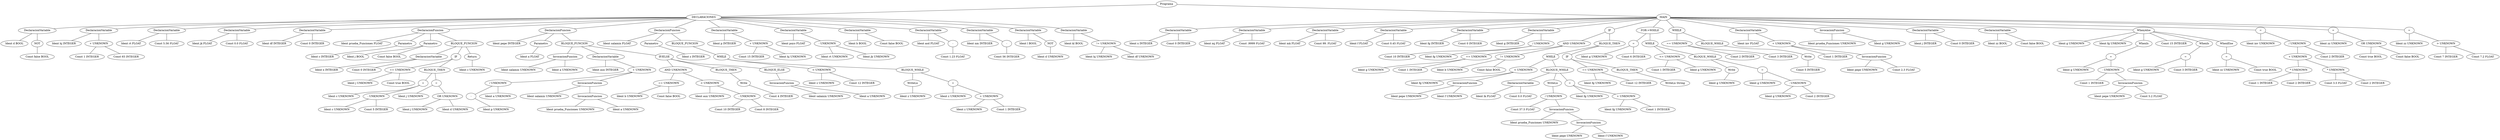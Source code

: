 graph G {1 [label="Programa"]
2 [label="DECLARACIONES"]
1 -- 2
3 [label="DeclaracionVariable"]
2 -- 3
4 [label="Ident d BOOL"]
3 -- 4
5 [label="NOT"]
3 -- 5
6 [label="Const false BOOL"]
5 -- 6
7 [label="DeclaracionVariable"]
2 -- 7
8 [label="Ident hj INTEGER"]
7 -- 8
9 [label="+ UNKNOWN"]
7 -- 9
10 [label="Const 1 INTEGER"]
9 -- 10
11 [label="Const 65 INTEGER"]
9 -- 11
12 [label="DeclaracionVariable"]
2 -- 12
13 [label="Ident rt FLOAT"]
12 -- 13
14 [label="Const 5.56 FLOAT"]
12 -- 14
15 [label="DeclaracionVariable"]
2 -- 15
16 [label="Ident jk FLOAT"]
15 -- 16
17 [label="Const 0.0 FLOAT"]
15 -- 17
18 [label="DeclaracionVariable"]
2 -- 18
19 [label="Ident df INTEGER"]
18 -- 19
20 [label="Const 0 INTEGER"]
18 -- 20
21 [label="DeclaracionFuncion"]
2 -- 21
22 [label="Ident prueba_Funciones FLOAT"]
21 -- 22
23 [label="Parametro"]
21 -- 23
24 [label="Ident c INTEGER"]
23 -- 24
25 [label="Parametro"]
21 -- 25
26 [label="Ident j BOOL"]
25 -- 26
27 [label="Const false BOOL"]
25 -- 27
28 [label="BLOQUE_FUNCION"]
21 -- 28
29 [label="DeclaracionVariable"]
28 -- 29
30 [label="Ident x INTEGER"]
29 -- 30
31 [label="Const 0 INTEGER"]
29 -- 31
32 [label="IF"]
28 -- 32
33 [label="== UNKNOWN"]
32 -- 33
34 [label="Ident j UNKNOWN"]
33 -- 34
35 [label="Const true BOOL"]
33 -- 35
36 [label="BLOQUE_THEN"]
32 -- 36
37 [label="="]
36 -- 37
38 [label="Ident c UNKNOWN"]
37 -- 38
39 [label="- UNKNOWN"]
37 -- 39
40 [label="Ident c UNKNOWN"]
39 -- 40
41 [label="Const 5 INTEGER"]
39 -- 41
42 [label="="]
36 -- 42
43 [label="Ident j UNKNOWN"]
42 -- 43
44 [label="OR UNKNOWN"]
42 -- 44
45 [label="Ident j UNKNOWN"]
44 -- 45
46 [label="Ident d UNKNOWN"]
44 -- 46
47 [label="Return"]
28 -- 47
48 [label="Ident c UNKNOWN"]
47 -- 48
49 [label="DeclaracionFuncion"]
2 -- 49
50 [label="Ident pepe INTEGER"]
49 -- 50
51 [label="Parametro"]
49 -- 51
52 [label="Ident a FLOAT"]
51 -- 52
53 [label="BLOQUE_FUNCION"]
49 -- 53
54 [label="InvocacionFuncion"]
53 -- 54
55 [label="Ident salamin UNKNOWN"]
54 -- 55
56 [label="Ident a UNKNOWN"]
54 -- 56
57 [label="DeclaracionVariable"]
53 -- 57
58 [label="Ident aux INTEGER"]
57 -- 58
59 [label="+ UNKNOWN"]
57 -- 59
60 [label="/ UNKNOWN"]
59 -- 60
61 [label="-"]
60 -- 61
62 [label="Ident p UNKNOWN"]
61 -- 62
63 [label="Ident a UNKNOWN"]
60 -- 63
64 [label="InvocacionFuncion"]
59 -- 64
65 [label="Ident salamin UNKNOWN"]
64 -- 65
66 [label="InvocacionFuncion"]
64 -- 66
67 [label="Ident prueba_Funciones UNKNOWN"]
66 -- 67
68 [label="Ident a UNKNOWN"]
66 -- 68
69 [label="IF/ELSE"]
53 -- 69
70 [label="AND UNKNOWN"]
69 -- 70
71 [label="== UNKNOWN"]
70 -- 71
72 [label="Ident b UNKNOWN"]
71 -- 72
73 [label="Const false BOOL"]
71 -- 73
74 [label="< UNKNOWN"]
70 -- 74
75 [label="Ident aux UNKNOWN"]
74 -- 75
76 [label="- UNKNOWN"]
74 -- 76
77 [label="Const 10 INTEGER"]
76 -- 77
78 [label="Const 8 INTEGER"]
76 -- 78
79 [label="BLOQUE_THEN"]
69 -- 79
80 [label="Write"]
79 -- 80
81 [label="Const 4 INTEGER"]
80 -- 81
82 [label="BLOQUE_ELSE"]
69 -- 82
83 [label="InvocacionFuncion"]
82 -- 83
84 [label="Ident salamin UNKNOWN"]
83 -- 84
85 [label="Ident a UNKNOWN"]
83 -- 85
86 [label="DeclaracionFuncion"]
2 -- 86
87 [label="Ident salamin FLOAT"]
86 -- 87
88 [label="Parametro"]
86 -- 88
89 [label="Ident z INTEGER"]
88 -- 89
90 [label="BLOQUE_FUNCION"]
86 -- 90
91 [label="WHILE"]
90 -- 91
92 [label="< UNKNOWN"]
91 -- 92
93 [label="Ident z UNKNOWN"]
92 -- 93
94 [label="Const 12 INTEGER"]
92 -- 94
95 [label="BLOQUE_WHILE"]
91 -- 95
96 [label="WriteLn"]
95 -- 96
97 [label="Ident z UNKNOWN"]
96 -- 97
98 [label="="]
95 -- 98
99 [label="Ident z UNKNOWN"]
98 -- 99
100 [label="+ UNKNOWN"]
98 -- 100
101 [label="Ident z UNKNOWN"]
100 -- 101
102 [label="Const 1 INTEGER"]
100 -- 102
103 [label="DeclaracionVariable"]
2 -- 103
104 [label="Ident p INTEGER"]
103 -- 104
105 [label="+ UNKNOWN"]
103 -- 105
106 [label="Const 15 INTEGER"]
105 -- 106
107 [label="Ident hj UNKNOWN"]
105 -- 107
108 [label="DeclaracionVariable"]
2 -- 108
109 [label="Ident poyo FLOAT"]
108 -- 109
110 [label="- UNKNOWN"]
108 -- 110
111 [label="Ident rt UNKNOWN"]
110 -- 111
112 [label="Ident jk UNKNOWN"]
110 -- 112
113 [label="DeclaracionVariable"]
2 -- 113
114 [label="Ident b BOOL"]
113 -- 114
115 [label="Const false BOOL"]
113 -- 115
116 [label="DeclaracionVariable"]
2 -- 116
117 [label="Ident asd FLOAT"]
116 -- 117
118 [label="-"]
116 -- 118
119 [label="Const 1.23 FLOAT"]
118 -- 119
120 [label="DeclaracionVariable"]
2 -- 120
121 [label="Ident nm INTEGER"]
120 -- 121
122 [label="-"]
120 -- 122
123 [label="Const 56 INTEGER"]
122 -- 123
124 [label="DeclaracionVariable"]
2 -- 124
125 [label="Ident l BOOL"]
124 -- 125
126 [label="NOT"]
124 -- 126
127 [label="Ident d UNKNOWN"]
126 -- 127
128 [label="DeclaracionVariable"]
2 -- 128
129 [label="Ident kl BOOL"]
128 -- 129
130 [label="!= UNKNOWN"]
128 -- 130
131 [label="Ident hj UNKNOWN"]
130 -- 131
132 [label="Ident df UNKNOWN"]
130 -- 132
133 [label="MAIN"]
1 -- 133
134 [label="DeclaracionVariable"]
133 -- 134
135 [label="Ident x INTEGER"]
134 -- 135
136 [label="Const 0 INTEGER"]
134 -- 136
137 [label="DeclaracionVariable"]
133 -- 137
138 [label="Ident mj FLOAT"]
137 -- 138
139 [label="Const .9999 FLOAT"]
137 -- 139
140 [label="DeclaracionVariable"]
133 -- 140
141 [label="Ident mk FLOAT"]
140 -- 141
142 [label="Const 99. FLOAT"]
140 -- 142
143 [label="DeclaracionVariable"]
133 -- 143
144 [label="Ident f FLOAT"]
143 -- 144
145 [label="Const 0.45 FLOAT"]
143 -- 145
146 [label="DeclaracionVariable"]
133 -- 146
147 [label="Ident fg INTEGER"]
146 -- 147
148 [label="Const 0 INTEGER"]
146 -- 148
149 [label="DeclaracionVariable"]
133 -- 149
150 [label="Ident g INTEGER"]
149 -- 150
151 [label="/ UNKNOWN"]
149 -- 151
152 [label="Const 10 INTEGER"]
151 -- 152
153 [label="Ident fg UNKNOWN"]
151 -- 153
154 [label="IF"]
133 -- 154
155 [label="AND UNKNOWN"]
154 -- 155
156 [label="== UNKNOWN"]
155 -- 156
157 [label="Ident g UNKNOWN"]
156 -- 157
158 [label="Const 1 INTEGER"]
156 -- 158
159 [label="!= UNKNOWN"]
155 -- 159
160 [label="Ident b UNKNOWN"]
159 -- 160
161 [label="Const false BOOL"]
159 -- 161
162 [label="BLOQUE_THEN"]
154 -- 162
163 [label="WHILE"]
162 -- 163
164 [label="< UNKNOWN"]
163 -- 164
165 [label="Ident fg UNKNOWN"]
164 -- 165
166 [label="InvocacionFuncion"]
164 -- 166
167 [label="Ident pepe UNKNOWN"]
166 -- 167
168 [label="Ident f UNKNOWN"]
166 -- 168
169 [label="BLOQUE_WHILE"]
163 -- 169
170 [label="DeclaracionVariable"]
169 -- 170
171 [label="Ident lk FLOAT"]
170 -- 171
172 [label="Const 0.0 FLOAT"]
170 -- 172
173 [label="WriteLn"]
169 -- 173
174 [label="/ UNKNOWN"]
173 -- 174
175 [label="Const 37.5 FLOAT"]
174 -- 175
176 [label="InvocacionFuncion"]
174 -- 176
177 [label="Ident prueba_Funciones UNKNOWN"]
176 -- 177
178 [label="InvocacionFuncion"]
176 -- 178
179 [label="Ident pepe UNKNOWN"]
178 -- 179
180 [label="Ident f UNKNOWN"]
178 -- 180
181 [label="="]
169 -- 181
182 [label="Ident fg UNKNOWN"]
181 -- 182
183 [label="+ UNKNOWN"]
181 -- 183
184 [label="Ident fg UNKNOWN"]
183 -- 184
185 [label="Const 1 INTEGER"]
183 -- 185
186 [label="IF"]
162 -- 186
187 [label="== UNKNOWN"]
186 -- 187
188 [label="Ident fg UNKNOWN"]
187 -- 188
189 [label="Const 12 INTEGER"]
187 -- 189
190 [label="BLOQUE_THEN"]
186 -- 190
191 [label="WriteLn String"]
190 -- 191
192 [label="FOR->WHILE"]
133 -- 192
193 [label="="]
192 -- 193
194 [label="Ident g UNKNOWN"]
193 -- 194
195 [label="Const 6 INTEGER"]
193 -- 195
196 [label="WHILE"]
192 -- 196
197 [label="<= UNKNOWN"]
196 -- 197
198 [label="Const 1 INTEGER"]
197 -- 198
199 [label="Ident g UNKNOWN"]
197 -- 199
200 [label="BLOQUE_WHILE"]
196 -- 200
201 [label="Write"]
200 -- 201
202 [label="Ident g UNKNOWN"]
201 -- 202
203 [label="="]
200 -- 203
204 [label="Ident g UNKNOWN"]
203 -- 204
205 [label="- UNKNOWN"]
203 -- 205
206 [label="Ident g UNKNOWN"]
205 -- 206
207 [label="Const 2 INTEGER"]
205 -- 207
208 [label="WHILE"]
133 -- 208
209 [label="== UNKNOWN"]
208 -- 209
210 [label="Const 2 INTEGER"]
209 -- 210
211 [label="Const 3 INTEGER"]
209 -- 211
212 [label="BLOQUE_WHILE"]
208 -- 212
213 [label="Write"]
212 -- 213
214 [label="Const 5 INTEGER"]
213 -- 214
215 [label="DeclaracionVariable"]
133 -- 215
216 [label="Ident inv FLOAT"]
215 -- 216
217 [label="+ UNKNOWN"]
215 -- 217
218 [label="Const 1 INTEGER"]
217 -- 218
219 [label="InvocacionFuncion"]
217 -- 219
220 [label="Ident pepe UNKNOWN"]
219 -- 220
221 [label="Const 2.3 FLOAT"]
219 -- 221
222 [label="InvocacionFuncion"]
133 -- 222
223 [label="Ident prueba_Funciones UNKNOWN"]
222 -- 223
224 [label="Ident g UNKNOWN"]
222 -- 224
225 [label="DeclaracionVariable"]
133 -- 225
226 [label="Ident j INTEGER"]
225 -- 226
227 [label="Const 0 INTEGER"]
225 -- 227
228 [label="DeclaracionVariable"]
133 -- 228
229 [label="Ident zz BOOL"]
228 -- 229
230 [label="Const false BOOL"]
228 -- 230
231 [label="When/else"]
133 -- 231
232 [label="Ident g UNKNOWN"]
231 -- 232
233 [label="Ident fg UNKNOWN"]
231 -- 233
234 [label="WhenIs"]
231 -- 234
235 [label="="]
234 -- 235
236 [label="Ident g UNKNOWN"]
235 -- 236
237 [label="- UNKNOWN"]
235 -- 237
238 [label="Const 1 INTEGER"]
237 -- 238
239 [label="InvocacionFuncion"]
237 -- 239
240 [label="Ident pepe UNKNOWN"]
239 -- 240
241 [label="Const 5.2 FLOAT"]
239 -- 241
242 [label="Const 15 INTEGER"]
231 -- 242
243 [label="WhenIs"]
231 -- 243
244 [label="="]
243 -- 244
245 [label="Ident g UNKNOWN"]
244 -- 245
246 [label="Const 3 INTEGER"]
244 -- 246
247 [label="WhenElse"]
231 -- 247
248 [label="="]
247 -- 248
249 [label="Ident zz UNKNOWN"]
248 -- 249
250 [label="Const true BOOL"]
248 -- 250
251 [label="="]
133 -- 251
252 [label="Ident inv UNKNOWN"]
251 -- 252
253 [label="/ UNKNOWN"]
251 -- 253
254 [label="+ UNKNOWN"]
253 -- 254
255 [label="* UNKNOWN"]
254 -- 255
256 [label="Const 1 INTEGER"]
255 -- 256
257 [label="Const 2 INTEGER"]
255 -- 257
258 [label="* UNKNOWN"]
254 -- 258
259 [label="Const 3.5 FLOAT"]
258 -- 259
260 [label="Const 2 INTEGER"]
258 -- 260
261 [label="Const 2 INTEGER"]
253 -- 261
262 [label="="]
133 -- 262
263 [label="Ident zz UNKNOWN"]
262 -- 263
264 [label="OR UNKNOWN"]
262 -- 264
265 [label="Const true BOOL"]
264 -- 265
266 [label="Const false BOOL"]
264 -- 266
267 [label="="]
133 -- 267
268 [label="Ident zz UNKNOWN"]
267 -- 268
269 [label="> UNKNOWN"]
267 -- 269
270 [label="Const 7 INTEGER"]
269 -- 270
271 [label="Const 7.2 FLOAT"]
269 -- 271
}
